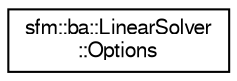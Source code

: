 digraph "Graphical Class Hierarchy"
{
  edge [fontname="FreeSans",fontsize="10",labelfontname="FreeSans",labelfontsize="10"];
  node [fontname="FreeSans",fontsize="10",shape=record];
  rankdir="LR";
  Node0 [label="sfm::ba::LinearSolver\l::Options",height=0.2,width=0.4,color="black", fillcolor="white", style="filled",URL="$structsfm_1_1ba_1_1_linear_solver_1_1_options.html"];
}
